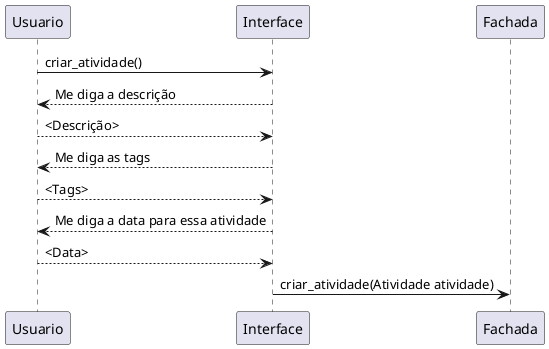 @startuml

participant Usuario as usr
participant Interface as in
participant Fachada as fac

usr -> in: criar_atividade()
usr <-- in: Me diga a descrição
usr --> in: <Descrição>
usr <-- in: Me diga as tags
usr --> in: <Tags>
usr <-- in: Me diga a data para essa atividade
usr --> in: <Data>
in -> fac: criar_atividade(Atividade atividade)

@enduml

